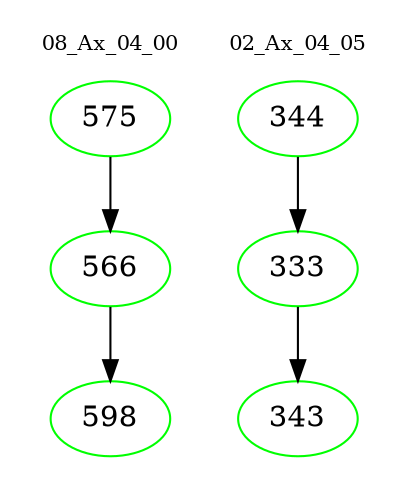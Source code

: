 digraph{
subgraph cluster_0 {
color = white
label = "08_Ax_04_00";
fontsize=10;
T0_575 [label="575", color="green"]
T0_575 -> T0_566 [color="black"]
T0_566 [label="566", color="green"]
T0_566 -> T0_598 [color="black"]
T0_598 [label="598", color="green"]
}
subgraph cluster_1 {
color = white
label = "02_Ax_04_05";
fontsize=10;
T1_344 [label="344", color="green"]
T1_344 -> T1_333 [color="black"]
T1_333 [label="333", color="green"]
T1_333 -> T1_343 [color="black"]
T1_343 [label="343", color="green"]
}
}
